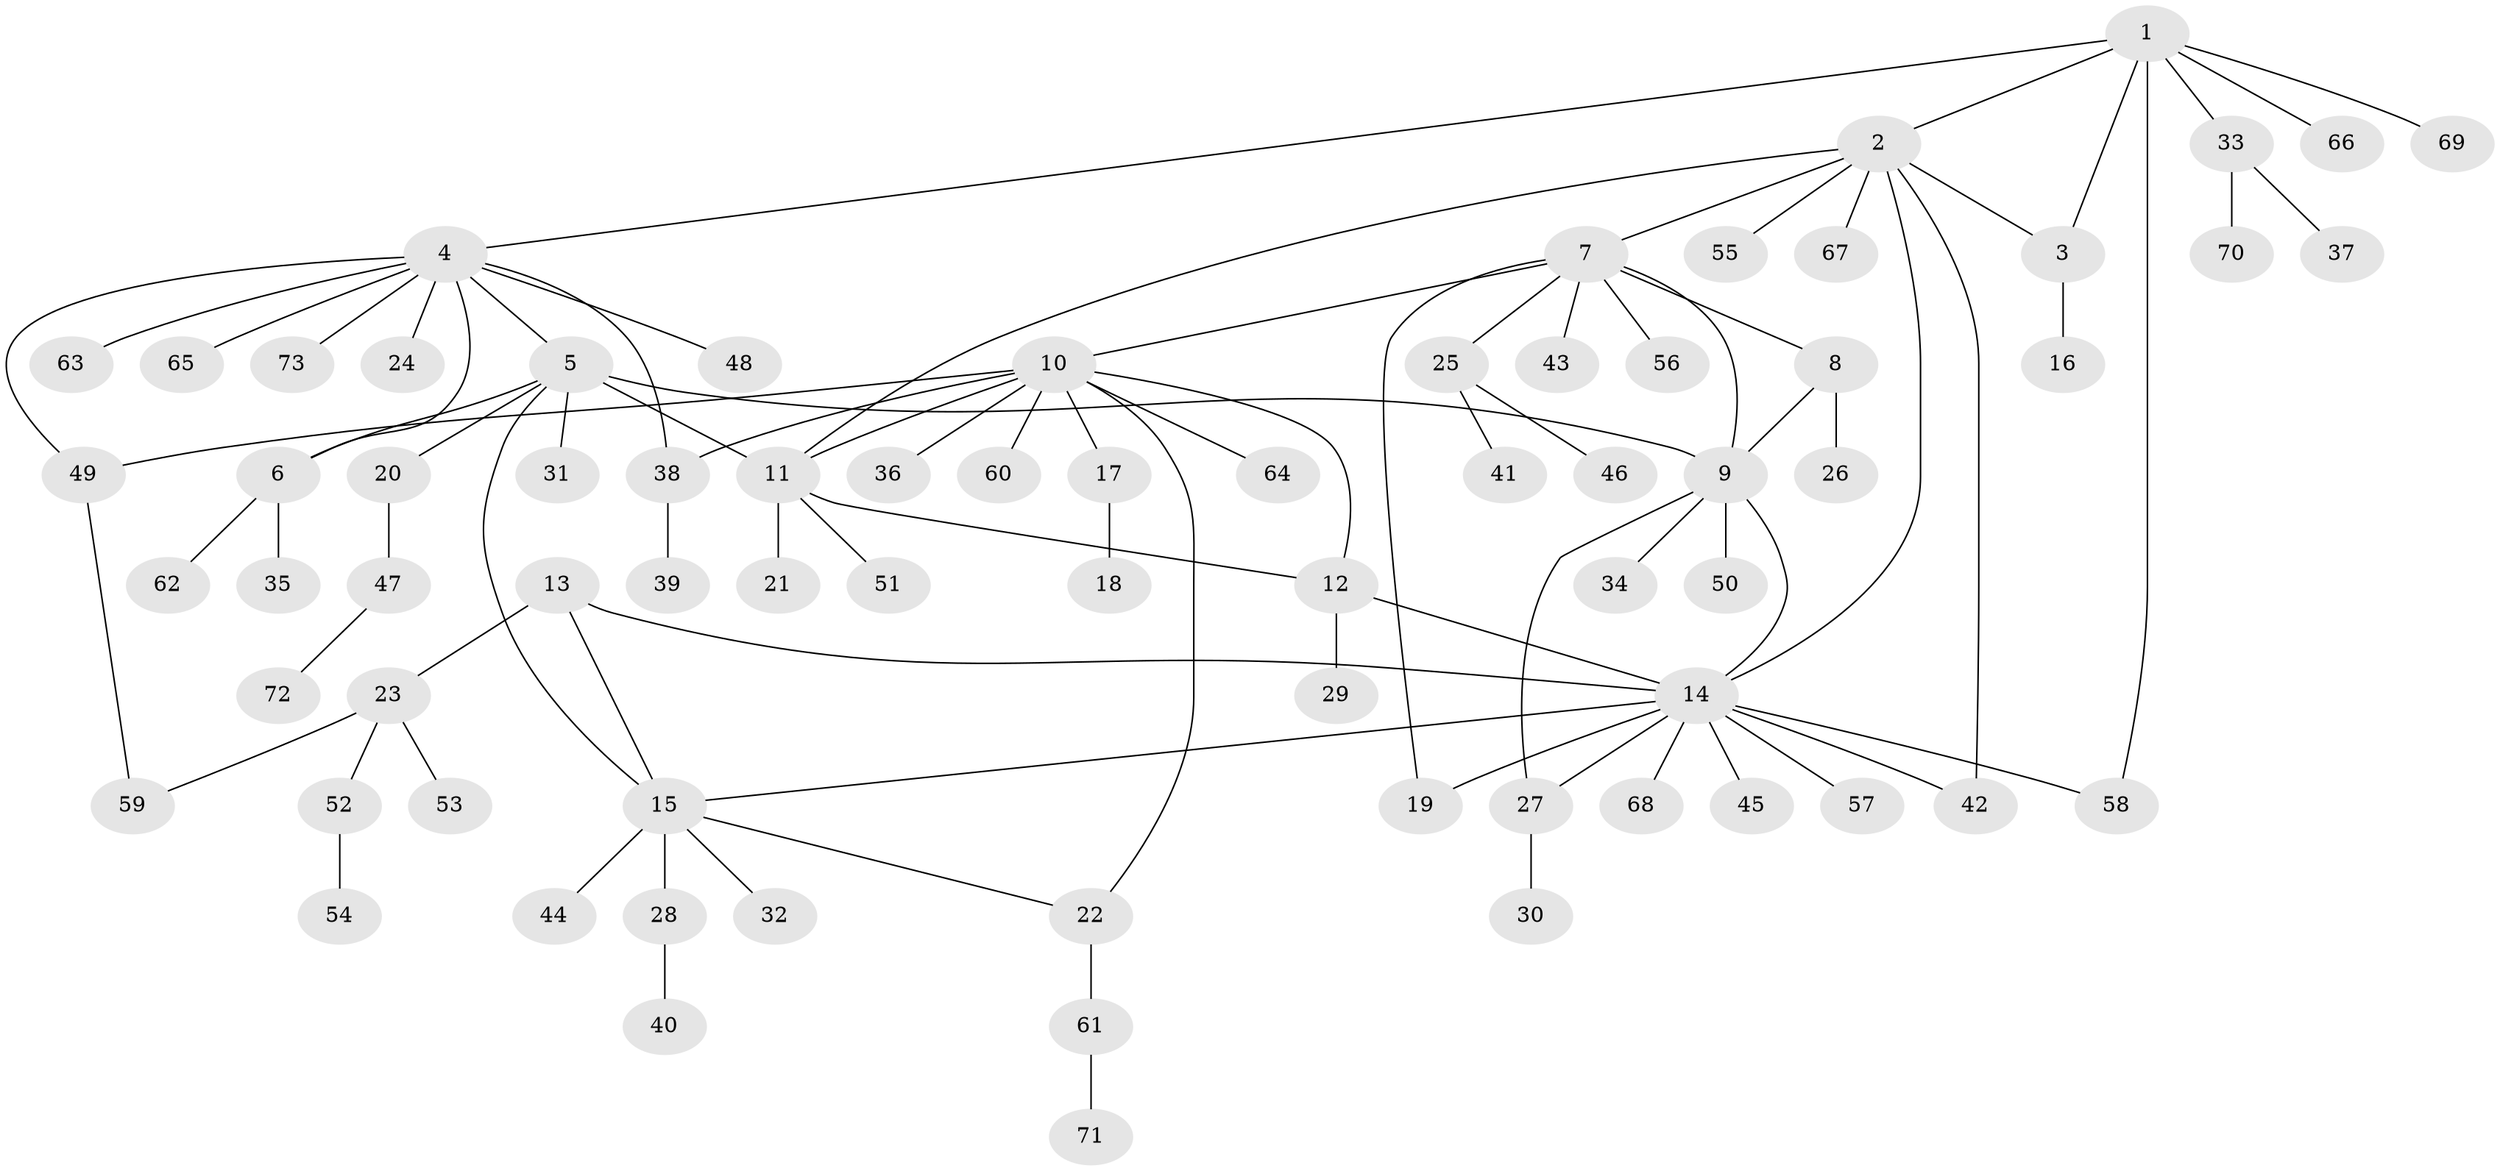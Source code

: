 // Generated by graph-tools (version 1.1) at 2025/26/03/09/25 03:26:36]
// undirected, 73 vertices, 91 edges
graph export_dot {
graph [start="1"]
  node [color=gray90,style=filled];
  1;
  2;
  3;
  4;
  5;
  6;
  7;
  8;
  9;
  10;
  11;
  12;
  13;
  14;
  15;
  16;
  17;
  18;
  19;
  20;
  21;
  22;
  23;
  24;
  25;
  26;
  27;
  28;
  29;
  30;
  31;
  32;
  33;
  34;
  35;
  36;
  37;
  38;
  39;
  40;
  41;
  42;
  43;
  44;
  45;
  46;
  47;
  48;
  49;
  50;
  51;
  52;
  53;
  54;
  55;
  56;
  57;
  58;
  59;
  60;
  61;
  62;
  63;
  64;
  65;
  66;
  67;
  68;
  69;
  70;
  71;
  72;
  73;
  1 -- 2;
  1 -- 3;
  1 -- 4;
  1 -- 33;
  1 -- 58;
  1 -- 66;
  1 -- 69;
  2 -- 3;
  2 -- 7;
  2 -- 11;
  2 -- 14;
  2 -- 42;
  2 -- 55;
  2 -- 67;
  3 -- 16;
  4 -- 5;
  4 -- 6;
  4 -- 24;
  4 -- 38;
  4 -- 48;
  4 -- 49;
  4 -- 63;
  4 -- 65;
  4 -- 73;
  5 -- 6;
  5 -- 9;
  5 -- 11;
  5 -- 15;
  5 -- 20;
  5 -- 31;
  6 -- 35;
  6 -- 62;
  7 -- 8;
  7 -- 9;
  7 -- 10;
  7 -- 19;
  7 -- 25;
  7 -- 43;
  7 -- 56;
  8 -- 9;
  8 -- 26;
  9 -- 14;
  9 -- 27;
  9 -- 34;
  9 -- 50;
  10 -- 11;
  10 -- 12;
  10 -- 17;
  10 -- 22;
  10 -- 36;
  10 -- 38;
  10 -- 49;
  10 -- 60;
  10 -- 64;
  11 -- 12;
  11 -- 21;
  11 -- 51;
  12 -- 14;
  12 -- 29;
  13 -- 14;
  13 -- 15;
  13 -- 23;
  14 -- 15;
  14 -- 19;
  14 -- 27;
  14 -- 42;
  14 -- 45;
  14 -- 57;
  14 -- 58;
  14 -- 68;
  15 -- 22;
  15 -- 28;
  15 -- 32;
  15 -- 44;
  17 -- 18;
  20 -- 47;
  22 -- 61;
  23 -- 52;
  23 -- 53;
  23 -- 59;
  25 -- 41;
  25 -- 46;
  27 -- 30;
  28 -- 40;
  33 -- 37;
  33 -- 70;
  38 -- 39;
  47 -- 72;
  49 -- 59;
  52 -- 54;
  61 -- 71;
}
